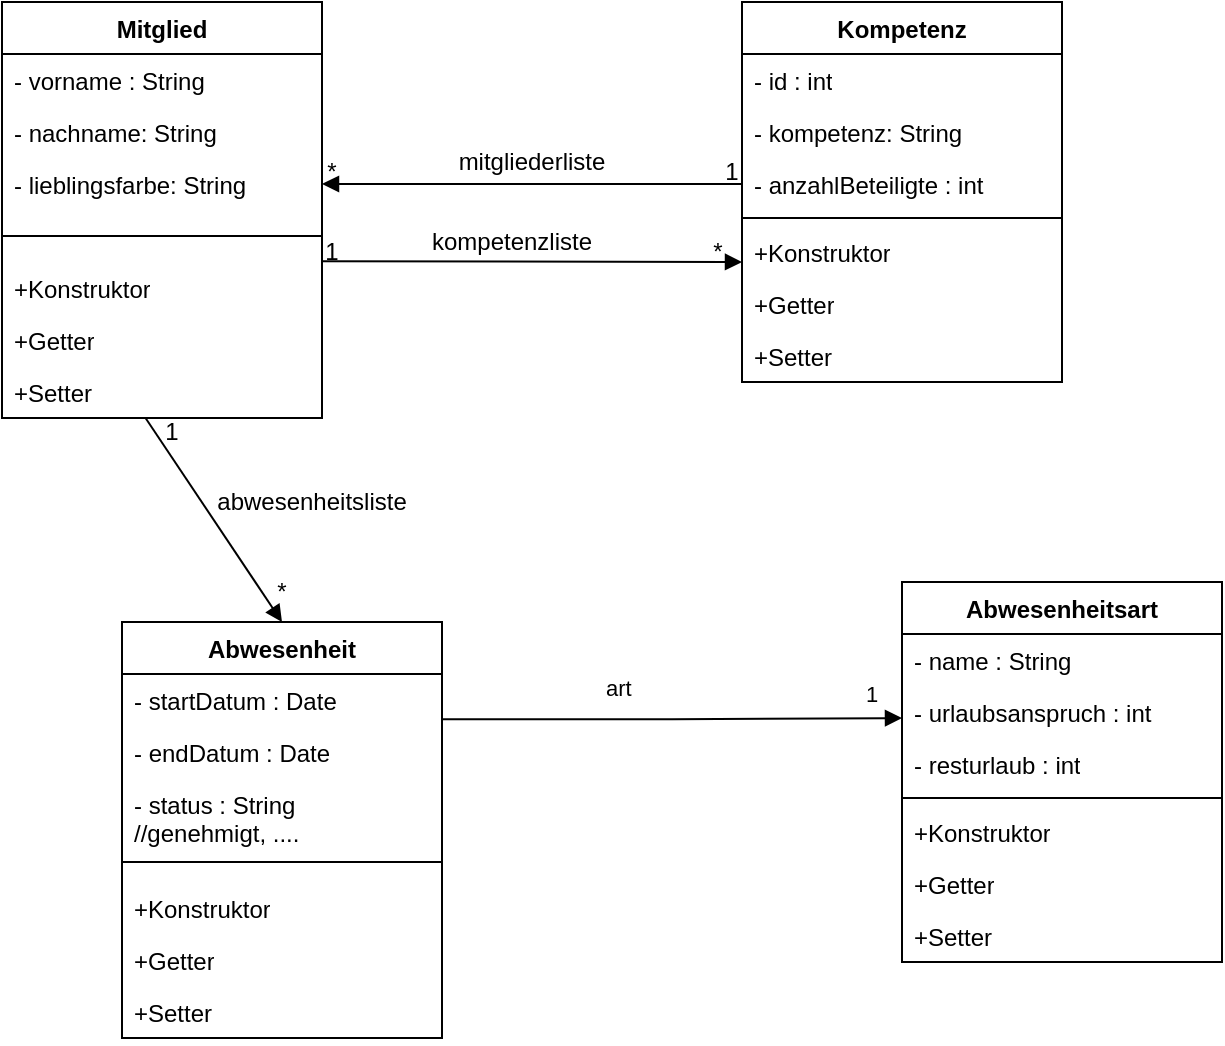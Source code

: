 <mxfile version="22.0.3" type="device">
  <diagram id="C5RBs43oDa-KdzZeNtuy" name="Page-1">
    <mxGraphModel dx="1395" dy="697" grid="1" gridSize="10" guides="1" tooltips="1" connect="1" arrows="1" fold="1" page="1" pageScale="1" pageWidth="827" pageHeight="1169" math="0" shadow="0">
      <root>
        <mxCell id="WIyWlLk6GJQsqaUBKTNV-0" />
        <mxCell id="WIyWlLk6GJQsqaUBKTNV-1" parent="WIyWlLk6GJQsqaUBKTNV-0" />
        <mxCell id="4QjKwvR-Uu61zcsrzHYl-25" value="Mitglied" style="swimlane;fontStyle=1;align=center;verticalAlign=top;childLayout=stackLayout;horizontal=1;startSize=26;horizontalStack=0;resizeParent=1;resizeParentMax=0;resizeLast=0;collapsible=1;marginBottom=0;whiteSpace=wrap;html=1;" vertex="1" parent="WIyWlLk6GJQsqaUBKTNV-1">
          <mxGeometry x="60" y="30" width="160" height="208" as="geometry" />
        </mxCell>
        <mxCell id="4QjKwvR-Uu61zcsrzHYl-26" value="- vorname : String&amp;nbsp;" style="text;strokeColor=none;fillColor=none;align=left;verticalAlign=top;spacingLeft=4;spacingRight=4;overflow=hidden;rotatable=0;points=[[0,0.5],[1,0.5]];portConstraint=eastwest;whiteSpace=wrap;html=1;" vertex="1" parent="4QjKwvR-Uu61zcsrzHYl-25">
          <mxGeometry y="26" width="160" height="26" as="geometry" />
        </mxCell>
        <mxCell id="4QjKwvR-Uu61zcsrzHYl-29" value="- nachname: String&amp;nbsp;" style="text;strokeColor=none;fillColor=none;align=left;verticalAlign=top;spacingLeft=4;spacingRight=4;overflow=hidden;rotatable=0;points=[[0,0.5],[1,0.5]];portConstraint=eastwest;whiteSpace=wrap;html=1;" vertex="1" parent="4QjKwvR-Uu61zcsrzHYl-25">
          <mxGeometry y="52" width="160" height="26" as="geometry" />
        </mxCell>
        <mxCell id="4QjKwvR-Uu61zcsrzHYl-30" value="- lieblingsfarbe: String&amp;nbsp;" style="text;strokeColor=none;fillColor=none;align=left;verticalAlign=top;spacingLeft=4;spacingRight=4;overflow=hidden;rotatable=0;points=[[0,0.5],[1,0.5]];portConstraint=eastwest;whiteSpace=wrap;html=1;" vertex="1" parent="4QjKwvR-Uu61zcsrzHYl-25">
          <mxGeometry y="78" width="160" height="26" as="geometry" />
        </mxCell>
        <mxCell id="4QjKwvR-Uu61zcsrzHYl-27" value="" style="line;strokeWidth=1;fillColor=none;align=left;verticalAlign=middle;spacingTop=-1;spacingLeft=3;spacingRight=3;rotatable=0;labelPosition=right;points=[];portConstraint=eastwest;strokeColor=inherit;" vertex="1" parent="4QjKwvR-Uu61zcsrzHYl-25">
          <mxGeometry y="104" width="160" height="26" as="geometry" />
        </mxCell>
        <mxCell id="4QjKwvR-Uu61zcsrzHYl-28" value="+Konstruktor" style="text;strokeColor=none;fillColor=none;align=left;verticalAlign=top;spacingLeft=4;spacingRight=4;overflow=hidden;rotatable=0;points=[[0,0.5],[1,0.5]];portConstraint=eastwest;whiteSpace=wrap;html=1;" vertex="1" parent="4QjKwvR-Uu61zcsrzHYl-25">
          <mxGeometry y="130" width="160" height="26" as="geometry" />
        </mxCell>
        <mxCell id="4QjKwvR-Uu61zcsrzHYl-31" value="+Getter" style="text;strokeColor=none;fillColor=none;align=left;verticalAlign=top;spacingLeft=4;spacingRight=4;overflow=hidden;rotatable=0;points=[[0,0.5],[1,0.5]];portConstraint=eastwest;whiteSpace=wrap;html=1;" vertex="1" parent="4QjKwvR-Uu61zcsrzHYl-25">
          <mxGeometry y="156" width="160" height="26" as="geometry" />
        </mxCell>
        <mxCell id="4QjKwvR-Uu61zcsrzHYl-32" value="+Setter" style="text;strokeColor=none;fillColor=none;align=left;verticalAlign=top;spacingLeft=4;spacingRight=4;overflow=hidden;rotatable=0;points=[[0,0.5],[1,0.5]];portConstraint=eastwest;whiteSpace=wrap;html=1;" vertex="1" parent="4QjKwvR-Uu61zcsrzHYl-25">
          <mxGeometry y="182" width="160" height="26" as="geometry" />
        </mxCell>
        <mxCell id="4QjKwvR-Uu61zcsrzHYl-33" value="Kompetenz" style="swimlane;fontStyle=1;align=center;verticalAlign=top;childLayout=stackLayout;horizontal=1;startSize=26;horizontalStack=0;resizeParent=1;resizeParentMax=0;resizeLast=0;collapsible=1;marginBottom=0;whiteSpace=wrap;html=1;" vertex="1" parent="WIyWlLk6GJQsqaUBKTNV-1">
          <mxGeometry x="430" y="30" width="160" height="190" as="geometry" />
        </mxCell>
        <mxCell id="4QjKwvR-Uu61zcsrzHYl-34" value="- id : int" style="text;strokeColor=none;fillColor=none;align=left;verticalAlign=top;spacingLeft=4;spacingRight=4;overflow=hidden;rotatable=0;points=[[0,0.5],[1,0.5]];portConstraint=eastwest;whiteSpace=wrap;html=1;" vertex="1" parent="4QjKwvR-Uu61zcsrzHYl-33">
          <mxGeometry y="26" width="160" height="26" as="geometry" />
        </mxCell>
        <mxCell id="4QjKwvR-Uu61zcsrzHYl-66" value="- kompetenz: String" style="text;strokeColor=none;fillColor=none;align=left;verticalAlign=top;spacingLeft=4;spacingRight=4;overflow=hidden;rotatable=0;points=[[0,0.5],[1,0.5]];portConstraint=eastwest;whiteSpace=wrap;html=1;" vertex="1" parent="4QjKwvR-Uu61zcsrzHYl-33">
          <mxGeometry y="52" width="160" height="26" as="geometry" />
        </mxCell>
        <mxCell id="4QjKwvR-Uu61zcsrzHYl-42" value="- anzahlBeteiligte : int" style="text;strokeColor=none;fillColor=none;align=left;verticalAlign=top;spacingLeft=4;spacingRight=4;overflow=hidden;rotatable=0;points=[[0,0.5],[1,0.5]];portConstraint=eastwest;whiteSpace=wrap;html=1;" vertex="1" parent="4QjKwvR-Uu61zcsrzHYl-33">
          <mxGeometry y="78" width="160" height="26" as="geometry" />
        </mxCell>
        <mxCell id="4QjKwvR-Uu61zcsrzHYl-35" value="" style="line;strokeWidth=1;fillColor=none;align=left;verticalAlign=middle;spacingTop=-1;spacingLeft=3;spacingRight=3;rotatable=0;labelPosition=right;points=[];portConstraint=eastwest;strokeColor=inherit;" vertex="1" parent="4QjKwvR-Uu61zcsrzHYl-33">
          <mxGeometry y="104" width="160" height="8" as="geometry" />
        </mxCell>
        <mxCell id="4QjKwvR-Uu61zcsrzHYl-41" value="+Konstruktor" style="text;strokeColor=none;fillColor=none;align=left;verticalAlign=top;spacingLeft=4;spacingRight=4;overflow=hidden;rotatable=0;points=[[0,0.5],[1,0.5]];portConstraint=eastwest;whiteSpace=wrap;html=1;" vertex="1" parent="4QjKwvR-Uu61zcsrzHYl-33">
          <mxGeometry y="112" width="160" height="26" as="geometry" />
        </mxCell>
        <mxCell id="4QjKwvR-Uu61zcsrzHYl-38" value="+Getter" style="text;strokeColor=none;fillColor=none;align=left;verticalAlign=top;spacingLeft=4;spacingRight=4;overflow=hidden;rotatable=0;points=[[0,0.5],[1,0.5]];portConstraint=eastwest;whiteSpace=wrap;html=1;" vertex="1" parent="4QjKwvR-Uu61zcsrzHYl-33">
          <mxGeometry y="138" width="160" height="26" as="geometry" />
        </mxCell>
        <mxCell id="4QjKwvR-Uu61zcsrzHYl-40" value="+Setter" style="text;strokeColor=none;fillColor=none;align=left;verticalAlign=top;spacingLeft=4;spacingRight=4;overflow=hidden;rotatable=0;points=[[0,0.5],[1,0.5]];portConstraint=eastwest;whiteSpace=wrap;html=1;" vertex="1" parent="4QjKwvR-Uu61zcsrzHYl-33">
          <mxGeometry y="164" width="160" height="26" as="geometry" />
        </mxCell>
        <mxCell id="4QjKwvR-Uu61zcsrzHYl-43" value="Abwesenheit" style="swimlane;fontStyle=1;align=center;verticalAlign=top;childLayout=stackLayout;horizontal=1;startSize=26;horizontalStack=0;resizeParent=1;resizeParentMax=0;resizeLast=0;collapsible=1;marginBottom=0;whiteSpace=wrap;html=1;" vertex="1" parent="WIyWlLk6GJQsqaUBKTNV-1">
          <mxGeometry x="120" y="340" width="160" height="208" as="geometry" />
        </mxCell>
        <mxCell id="4QjKwvR-Uu61zcsrzHYl-44" value="- startDatum : Date" style="text;strokeColor=none;fillColor=none;align=left;verticalAlign=top;spacingLeft=4;spacingRight=4;overflow=hidden;rotatable=0;points=[[0,0.5],[1,0.5]];portConstraint=eastwest;whiteSpace=wrap;html=1;" vertex="1" parent="4QjKwvR-Uu61zcsrzHYl-43">
          <mxGeometry y="26" width="160" height="26" as="geometry" />
        </mxCell>
        <mxCell id="4QjKwvR-Uu61zcsrzHYl-47" value="- endDatum : Date" style="text;strokeColor=none;fillColor=none;align=left;verticalAlign=top;spacingLeft=4;spacingRight=4;overflow=hidden;rotatable=0;points=[[0,0.5],[1,0.5]];portConstraint=eastwest;whiteSpace=wrap;html=1;" vertex="1" parent="4QjKwvR-Uu61zcsrzHYl-43">
          <mxGeometry y="52" width="160" height="26" as="geometry" />
        </mxCell>
        <mxCell id="4QjKwvR-Uu61zcsrzHYl-48" value="- status : String //genehmigt, ...." style="text;strokeColor=none;fillColor=none;align=left;verticalAlign=top;spacingLeft=4;spacingRight=4;overflow=hidden;rotatable=0;points=[[0,0.5],[1,0.5]];portConstraint=eastwest;whiteSpace=wrap;html=1;" vertex="1" parent="4QjKwvR-Uu61zcsrzHYl-43">
          <mxGeometry y="78" width="160" height="32" as="geometry" />
        </mxCell>
        <mxCell id="4QjKwvR-Uu61zcsrzHYl-45" value="" style="line;strokeWidth=1;fillColor=none;align=left;verticalAlign=middle;spacingTop=-1;spacingLeft=3;spacingRight=3;rotatable=0;labelPosition=right;points=[];portConstraint=eastwest;strokeColor=inherit;" vertex="1" parent="4QjKwvR-Uu61zcsrzHYl-43">
          <mxGeometry y="110" width="160" height="20" as="geometry" />
        </mxCell>
        <mxCell id="4QjKwvR-Uu61zcsrzHYl-60" value="+Konstruktor" style="text;strokeColor=none;fillColor=none;align=left;verticalAlign=top;spacingLeft=4;spacingRight=4;overflow=hidden;rotatable=0;points=[[0,0.5],[1,0.5]];portConstraint=eastwest;whiteSpace=wrap;html=1;" vertex="1" parent="4QjKwvR-Uu61zcsrzHYl-43">
          <mxGeometry y="130" width="160" height="26" as="geometry" />
        </mxCell>
        <mxCell id="4QjKwvR-Uu61zcsrzHYl-56" value="+Getter" style="text;strokeColor=none;fillColor=none;align=left;verticalAlign=top;spacingLeft=4;spacingRight=4;overflow=hidden;rotatable=0;points=[[0,0.5],[1,0.5]];portConstraint=eastwest;whiteSpace=wrap;html=1;" vertex="1" parent="4QjKwvR-Uu61zcsrzHYl-43">
          <mxGeometry y="156" width="160" height="26" as="geometry" />
        </mxCell>
        <mxCell id="4QjKwvR-Uu61zcsrzHYl-57" value="+Setter" style="text;strokeColor=none;fillColor=none;align=left;verticalAlign=top;spacingLeft=4;spacingRight=4;overflow=hidden;rotatable=0;points=[[0,0.5],[1,0.5]];portConstraint=eastwest;whiteSpace=wrap;html=1;" vertex="1" parent="4QjKwvR-Uu61zcsrzHYl-43">
          <mxGeometry y="182" width="160" height="26" as="geometry" />
        </mxCell>
        <mxCell id="4QjKwvR-Uu61zcsrzHYl-49" value="Abwesenheitsart" style="swimlane;fontStyle=1;align=center;verticalAlign=top;childLayout=stackLayout;horizontal=1;startSize=26;horizontalStack=0;resizeParent=1;resizeParentMax=0;resizeLast=0;collapsible=1;marginBottom=0;whiteSpace=wrap;html=1;" vertex="1" parent="WIyWlLk6GJQsqaUBKTNV-1">
          <mxGeometry x="510" y="320" width="160" height="190" as="geometry" />
        </mxCell>
        <mxCell id="4QjKwvR-Uu61zcsrzHYl-50" value="- name : String" style="text;strokeColor=none;fillColor=none;align=left;verticalAlign=top;spacingLeft=4;spacingRight=4;overflow=hidden;rotatable=0;points=[[0,0.5],[1,0.5]];portConstraint=eastwest;whiteSpace=wrap;html=1;" vertex="1" parent="4QjKwvR-Uu61zcsrzHYl-49">
          <mxGeometry y="26" width="160" height="26" as="geometry" />
        </mxCell>
        <mxCell id="4QjKwvR-Uu61zcsrzHYl-54" value="- urlaubsanspruch : int" style="text;strokeColor=none;fillColor=none;align=left;verticalAlign=top;spacingLeft=4;spacingRight=4;overflow=hidden;rotatable=0;points=[[0,0.5],[1,0.5]];portConstraint=eastwest;whiteSpace=wrap;html=1;" vertex="1" parent="4QjKwvR-Uu61zcsrzHYl-49">
          <mxGeometry y="52" width="160" height="26" as="geometry" />
        </mxCell>
        <mxCell id="4QjKwvR-Uu61zcsrzHYl-55" value="- resturlaub : int" style="text;strokeColor=none;fillColor=none;align=left;verticalAlign=top;spacingLeft=4;spacingRight=4;overflow=hidden;rotatable=0;points=[[0,0.5],[1,0.5]];portConstraint=eastwest;whiteSpace=wrap;html=1;" vertex="1" parent="4QjKwvR-Uu61zcsrzHYl-49">
          <mxGeometry y="78" width="160" height="26" as="geometry" />
        </mxCell>
        <mxCell id="4QjKwvR-Uu61zcsrzHYl-51" value="" style="line;strokeWidth=1;fillColor=none;align=left;verticalAlign=middle;spacingTop=-1;spacingLeft=3;spacingRight=3;rotatable=0;labelPosition=right;points=[];portConstraint=eastwest;strokeColor=inherit;" vertex="1" parent="4QjKwvR-Uu61zcsrzHYl-49">
          <mxGeometry y="104" width="160" height="8" as="geometry" />
        </mxCell>
        <mxCell id="4QjKwvR-Uu61zcsrzHYl-61" value="+Konstruktor" style="text;strokeColor=none;fillColor=none;align=left;verticalAlign=top;spacingLeft=4;spacingRight=4;overflow=hidden;rotatable=0;points=[[0,0.5],[1,0.5]];portConstraint=eastwest;whiteSpace=wrap;html=1;" vertex="1" parent="4QjKwvR-Uu61zcsrzHYl-49">
          <mxGeometry y="112" width="160" height="26" as="geometry" />
        </mxCell>
        <mxCell id="4QjKwvR-Uu61zcsrzHYl-58" value="+Getter" style="text;strokeColor=none;fillColor=none;align=left;verticalAlign=top;spacingLeft=4;spacingRight=4;overflow=hidden;rotatable=0;points=[[0,0.5],[1,0.5]];portConstraint=eastwest;whiteSpace=wrap;html=1;" vertex="1" parent="4QjKwvR-Uu61zcsrzHYl-49">
          <mxGeometry y="138" width="160" height="26" as="geometry" />
        </mxCell>
        <mxCell id="4QjKwvR-Uu61zcsrzHYl-59" value="+Setter" style="text;strokeColor=none;fillColor=none;align=left;verticalAlign=top;spacingLeft=4;spacingRight=4;overflow=hidden;rotatable=0;points=[[0,0.5],[1,0.5]];portConstraint=eastwest;whiteSpace=wrap;html=1;" vertex="1" parent="4QjKwvR-Uu61zcsrzHYl-49">
          <mxGeometry y="164" width="160" height="26" as="geometry" />
        </mxCell>
        <mxCell id="4QjKwvR-Uu61zcsrzHYl-69" value="*" style="text;strokeColor=none;align=center;fillColor=none;html=1;verticalAlign=middle;whiteSpace=wrap;rounded=0;" vertex="1" parent="WIyWlLk6GJQsqaUBKTNV-1">
          <mxGeometry x="220" y="110" width="10" height="10" as="geometry" />
        </mxCell>
        <mxCell id="4QjKwvR-Uu61zcsrzHYl-70" value="*" style="text;strokeColor=none;align=center;fillColor=none;html=1;verticalAlign=middle;whiteSpace=wrap;rounded=0;" vertex="1" parent="WIyWlLk6GJQsqaUBKTNV-1">
          <mxGeometry x="413" y="150" width="10" height="10" as="geometry" />
        </mxCell>
        <mxCell id="4QjKwvR-Uu61zcsrzHYl-71" value="" style="html=1;verticalAlign=bottom;endArrow=block;curved=0;rounded=0;exitX=0.448;exitY=0.994;exitDx=0;exitDy=0;exitPerimeter=0;entryX=0.5;entryY=0;entryDx=0;entryDy=0;" edge="1" parent="WIyWlLk6GJQsqaUBKTNV-1" source="4QjKwvR-Uu61zcsrzHYl-32" target="4QjKwvR-Uu61zcsrzHYl-43">
          <mxGeometry width="80" relative="1" as="geometry">
            <mxPoint x="140" y="280" as="sourcePoint" />
            <mxPoint x="210" y="330" as="targetPoint" />
          </mxGeometry>
        </mxCell>
        <mxCell id="4QjKwvR-Uu61zcsrzHYl-72" value="*" style="text;strokeColor=none;align=center;fillColor=none;html=1;verticalAlign=middle;whiteSpace=wrap;rounded=0;" vertex="1" parent="WIyWlLk6GJQsqaUBKTNV-1">
          <mxGeometry x="197" y="320" width="6" height="10" as="geometry" />
        </mxCell>
        <mxCell id="4QjKwvR-Uu61zcsrzHYl-73" value="1" style="text;strokeColor=none;align=center;fillColor=none;html=1;verticalAlign=middle;whiteSpace=wrap;rounded=0;" vertex="1" parent="WIyWlLk6GJQsqaUBKTNV-1">
          <mxGeometry x="140" y="240" width="10" height="10" as="geometry" />
        </mxCell>
        <mxCell id="4QjKwvR-Uu61zcsrzHYl-74" value="" style="html=1;verticalAlign=bottom;endArrow=block;curved=0;rounded=0;exitX=0.997;exitY=-0.015;exitDx=0;exitDy=0;exitPerimeter=0;entryX=0;entryY=0.692;entryDx=0;entryDy=0;entryPerimeter=0;" edge="1" parent="WIyWlLk6GJQsqaUBKTNV-1" source="4QjKwvR-Uu61zcsrzHYl-28" target="4QjKwvR-Uu61zcsrzHYl-41">
          <mxGeometry width="80" relative="1" as="geometry">
            <mxPoint x="290" y="160" as="sourcePoint" />
            <mxPoint x="358" y="262" as="targetPoint" />
          </mxGeometry>
        </mxCell>
        <mxCell id="4QjKwvR-Uu61zcsrzHYl-75" value="" style="html=1;verticalAlign=bottom;endArrow=block;curved=0;rounded=0;exitX=0;exitY=0.5;exitDx=0;exitDy=0;entryX=1;entryY=0.5;entryDx=0;entryDy=0;" edge="1" parent="WIyWlLk6GJQsqaUBKTNV-1" source="4QjKwvR-Uu61zcsrzHYl-42" target="4QjKwvR-Uu61zcsrzHYl-30">
          <mxGeometry width="80" relative="1" as="geometry">
            <mxPoint x="270" y="40" as="sourcePoint" />
            <mxPoint x="338" y="142" as="targetPoint" />
          </mxGeometry>
        </mxCell>
        <mxCell id="4QjKwvR-Uu61zcsrzHYl-76" value="1" style="text;strokeColor=none;align=center;fillColor=none;html=1;verticalAlign=middle;whiteSpace=wrap;rounded=0;" vertex="1" parent="WIyWlLk6GJQsqaUBKTNV-1">
          <mxGeometry x="220" y="150" width="10" height="10" as="geometry" />
        </mxCell>
        <mxCell id="4QjKwvR-Uu61zcsrzHYl-77" value="1" style="text;strokeColor=none;align=center;fillColor=none;html=1;verticalAlign=middle;whiteSpace=wrap;rounded=0;" vertex="1" parent="WIyWlLk6GJQsqaUBKTNV-1">
          <mxGeometry x="420" y="110" width="10" height="10" as="geometry" />
        </mxCell>
        <mxCell id="4QjKwvR-Uu61zcsrzHYl-78" value="kompetenzliste" style="text;strokeColor=none;align=center;fillColor=none;html=1;verticalAlign=middle;whiteSpace=wrap;rounded=0;" vertex="1" parent="WIyWlLk6GJQsqaUBKTNV-1">
          <mxGeometry x="270" y="150" width="90" as="geometry" />
        </mxCell>
        <mxCell id="4QjKwvR-Uu61zcsrzHYl-80" value="mitgliederliste" style="text;strokeColor=none;align=center;fillColor=none;html=1;verticalAlign=middle;whiteSpace=wrap;rounded=0;" vertex="1" parent="WIyWlLk6GJQsqaUBKTNV-1">
          <mxGeometry x="280" y="110" width="90" as="geometry" />
        </mxCell>
        <mxCell id="4QjKwvR-Uu61zcsrzHYl-81" value="art" style="endArrow=block;endFill=1;html=1;edgeStyle=orthogonalEdgeStyle;align=left;verticalAlign=top;rounded=0;entryX=0;entryY=0.617;entryDx=0;entryDy=0;entryPerimeter=0;exitX=1.002;exitY=0.87;exitDx=0;exitDy=0;exitPerimeter=0;" edge="1" parent="WIyWlLk6GJQsqaUBKTNV-1" source="4QjKwvR-Uu61zcsrzHYl-44" target="4QjKwvR-Uu61zcsrzHYl-54">
          <mxGeometry x="-0.308" y="29" relative="1" as="geometry">
            <mxPoint x="290" y="390" as="sourcePoint" />
            <mxPoint x="450" y="390" as="targetPoint" />
            <mxPoint as="offset" />
          </mxGeometry>
        </mxCell>
        <mxCell id="4QjKwvR-Uu61zcsrzHYl-82" value="1" style="edgeLabel;resizable=0;html=1;align=left;verticalAlign=bottom;" connectable="0" vertex="1" parent="4QjKwvR-Uu61zcsrzHYl-81">
          <mxGeometry x="-1" relative="1" as="geometry">
            <mxPoint x="210" y="-4" as="offset" />
          </mxGeometry>
        </mxCell>
        <mxCell id="4QjKwvR-Uu61zcsrzHYl-83" value="abwesenheitsliste" style="text;strokeColor=none;align=center;fillColor=none;html=1;verticalAlign=middle;whiteSpace=wrap;rounded=0;" vertex="1" parent="WIyWlLk6GJQsqaUBKTNV-1">
          <mxGeometry x="170" y="280" width="90" as="geometry" />
        </mxCell>
      </root>
    </mxGraphModel>
  </diagram>
</mxfile>
